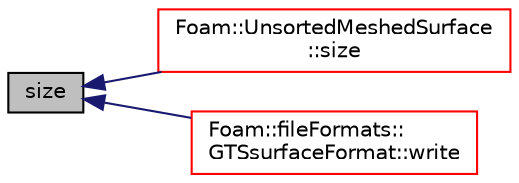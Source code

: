 digraph "size"
{
  bgcolor="transparent";
  edge [fontname="Helvetica",fontsize="10",labelfontname="Helvetica",labelfontsize="10"];
  node [fontname="Helvetica",fontsize="10",shape=record];
  rankdir="LR";
  Node1 [label="size",height=0.2,width=0.4,color="black", fillcolor="grey75", style="filled", fontcolor="black"];
  Node1 -> Node2 [dir="back",color="midnightblue",fontsize="10",style="solid",fontname="Helvetica"];
  Node2 [label="Foam::UnsortedMeshedSurface\l::size",height=0.2,width=0.4,color="red",URL="$a02875.html#a65cea301e2d6033c43932d12d91c792f",tooltip="The surface size is the number of faces. "];
  Node1 -> Node3 [dir="back",color="midnightblue",fontsize="10",style="solid",fontname="Helvetica"];
  Node3 [label="Foam::fileFormats::\lGTSsurfaceFormat::write",height=0.2,width=0.4,color="red",URL="$a00975.html#ab71924a9723cd4ecad89b737a66a39e8",tooltip="Write MeshedSurface. "];
}
